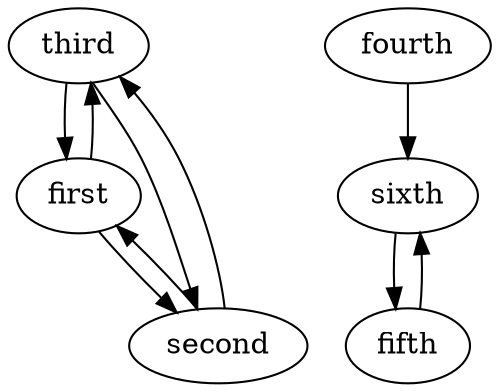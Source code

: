 digraph {


  third 
  fourth [label = "fourth"]
  fifth [label = "fifth"]
  sixth [label = "sixth"]
  first 
  second 



  third -> first [weight = 3]
  third -> second [weight = 5]
  fourth -> sixth [weight = 7]
  fifth -> sixth [weight = 8]
  sixth -> fifth [weight = 9]
  first -> second [weight = 1]
  first -> third [weight = 6]
  second -> third [weight = 2]
  second -> first [weight = 4]

}
